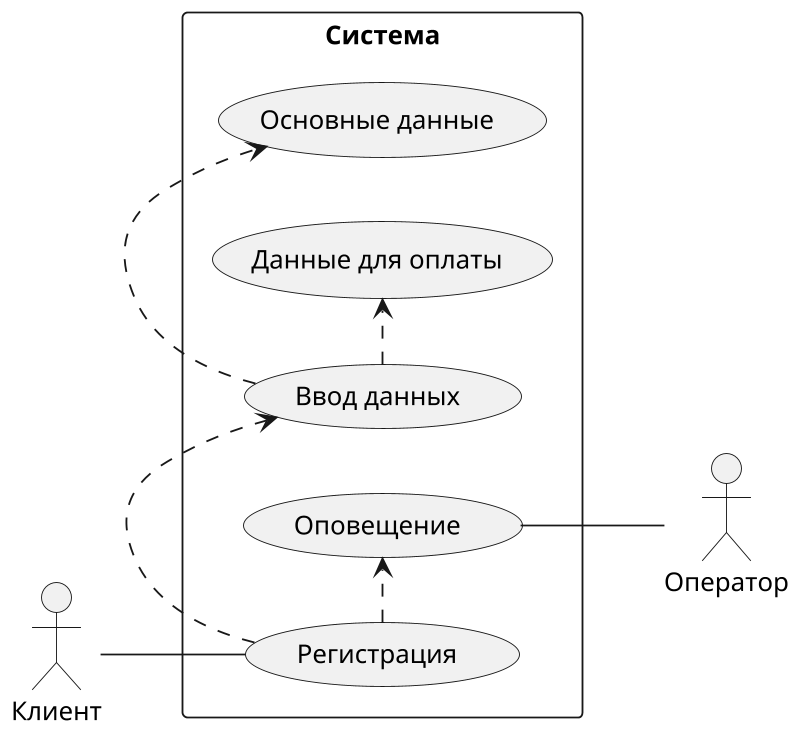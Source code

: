 @startuml register_ucesace
scale 800*800

left to right direction

skinparam packageStyle rectangle

actor "Клиент" as customer 
actor "Оператор" as clerk 


rectangle "Система" {
  (Регистрация) as (Register)
  (Ввод данных) as (InfoInput)
  (Основные данные) as (GeneralInfo)
  (Данные для оплаты) as (PaymentInfo)
  (Оповещение) as (Notify)

  customer -- (Register)

  (Register) .> (InfoInput)
  (InfoInput) .> (GeneralInfo)
  (InfoInput) .> (PaymentInfo)

  (Register) .> (Notify)
}

(Notify) -- clerk

@enduml
